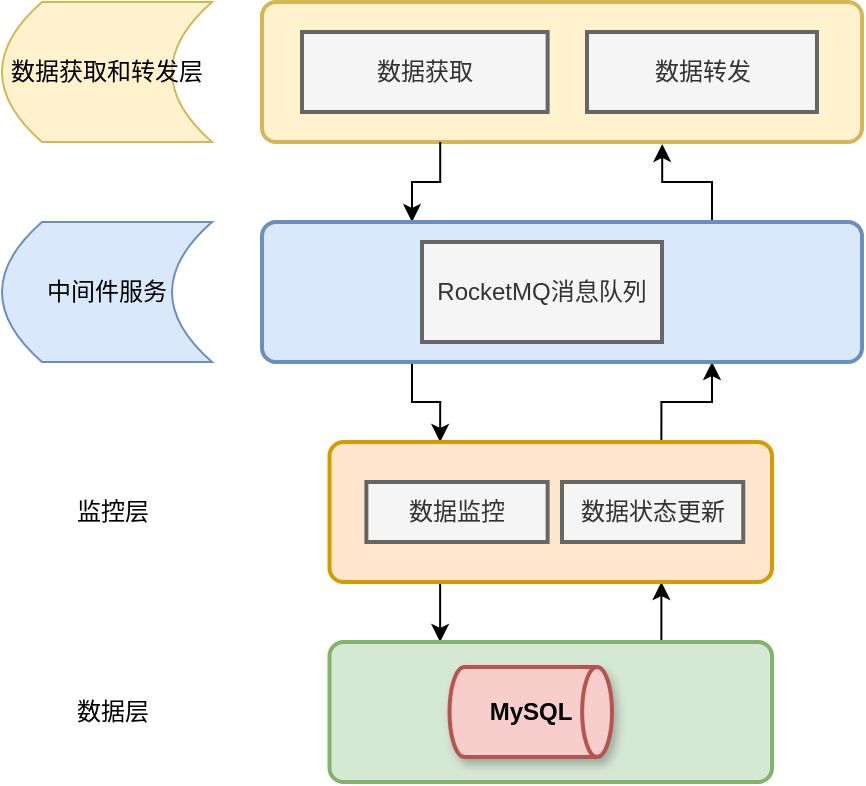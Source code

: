 <mxfile version="14.5.1" type="github">
  <diagram id="M3j8pxnVSpy2cYYRyJaD" name="第 1 页">
    <mxGraphModel dx="976" dy="588" grid="1" gridSize="10" guides="1" tooltips="1" connect="1" arrows="1" fold="1" page="1" pageScale="1" pageWidth="827" pageHeight="1169" math="0" shadow="0">
      <root>
        <mxCell id="0" />
        <mxCell id="1" parent="0" />
        <mxCell id="Kl6BwcF5UKSUdVYUfAfF-35" value="" style="rounded=1;whiteSpace=wrap;html=1;absoluteArcSize=1;arcSize=14;strokeWidth=2;shadow=0;fillColor=#fff2cc;strokeColor=#d6b656;" parent="1" vertex="1">
          <mxGeometry x="175" y="540" width="300" height="70" as="geometry" />
        </mxCell>
        <mxCell id="Kl6BwcF5UKSUdVYUfAfF-33" style="edgeStyle=orthogonalEdgeStyle;rounded=0;orthogonalLoop=1;jettySize=auto;html=1;exitX=0.25;exitY=0;exitDx=0;exitDy=0;entryX=0.25;entryY=1;entryDx=0;entryDy=0;startArrow=classic;startFill=1;endArrow=none;endFill=0;" parent="1" source="Kl6BwcF5UKSUdVYUfAfF-3" target="Kl6BwcF5UKSUdVYUfAfF-5" edge="1">
          <mxGeometry relative="1" as="geometry" />
        </mxCell>
        <mxCell id="Kl6BwcF5UKSUdVYUfAfF-34" style="edgeStyle=orthogonalEdgeStyle;rounded=0;orthogonalLoop=1;jettySize=auto;html=1;exitX=0.75;exitY=1;exitDx=0;exitDy=0;entryX=0.75;entryY=0;entryDx=0;entryDy=0;startArrow=classic;startFill=1;endArrow=none;endFill=0;" parent="1" source="Kl6BwcF5UKSUdVYUfAfF-5" target="Kl6BwcF5UKSUdVYUfAfF-3" edge="1">
          <mxGeometry relative="1" as="geometry" />
        </mxCell>
        <mxCell id="Kl6BwcF5UKSUdVYUfAfF-3" value="" style="rounded=1;whiteSpace=wrap;html=1;absoluteArcSize=1;arcSize=14;strokeWidth=2;shadow=0;fillColor=#d5e8d4;strokeColor=#82b366;" parent="1" vertex="1">
          <mxGeometry x="208.75" y="860" width="221.25" height="70" as="geometry" />
        </mxCell>
        <mxCell id="Kl6BwcF5UKSUdVYUfAfF-2" value="&lt;b&gt;MySQL&lt;/b&gt;" style="strokeWidth=2;html=1;shape=mxgraph.flowchart.direct_data;whiteSpace=wrap;shadow=1;fillColor=#f8cecc;strokeColor=#b85450;" parent="1" vertex="1">
          <mxGeometry x="268.75" y="872.5" width="81.25" height="45" as="geometry" />
        </mxCell>
        <mxCell id="Kl6BwcF5UKSUdVYUfAfF-4" value="&lt;font style=&quot;font-size: 12px&quot;&gt;数据层&lt;/font&gt;" style="text;html=1;align=center;verticalAlign=middle;resizable=0;points=[];autosize=1;" parent="1" vertex="1">
          <mxGeometry x="75" y="885" width="50" height="20" as="geometry" />
        </mxCell>
        <mxCell id="Kl6BwcF5UKSUdVYUfAfF-27" style="edgeStyle=orthogonalEdgeStyle;rounded=0;orthogonalLoop=1;jettySize=auto;html=1;exitX=0.25;exitY=0;exitDx=0;exitDy=0;entryX=0.141;entryY=0.986;entryDx=0;entryDy=0;entryPerimeter=0;strokeColor=none;endArrow=none;endFill=0;" parent="1" source="Kl6BwcF5UKSUdVYUfAfF-5" target="Kl6BwcF5UKSUdVYUfAfF-11" edge="1">
          <mxGeometry relative="1" as="geometry" />
        </mxCell>
        <mxCell id="Kl6BwcF5UKSUdVYUfAfF-29" style="edgeStyle=orthogonalEdgeStyle;rounded=0;orthogonalLoop=1;jettySize=auto;html=1;exitX=0.25;exitY=0;exitDx=0;exitDy=0;entryX=0.25;entryY=1;entryDx=0;entryDy=0;startArrow=classic;startFill=1;endArrow=none;endFill=0;" parent="1" source="Kl6BwcF5UKSUdVYUfAfF-5" target="Kl6BwcF5UKSUdVYUfAfF-11" edge="1">
          <mxGeometry relative="1" as="geometry" />
        </mxCell>
        <mxCell id="Kl6BwcF5UKSUdVYUfAfF-30" style="edgeStyle=orthogonalEdgeStyle;rounded=0;orthogonalLoop=1;jettySize=auto;html=1;exitX=0.75;exitY=0;exitDx=0;exitDy=0;entryX=0.75;entryY=1;entryDx=0;entryDy=0;startArrow=none;startFill=0;endArrow=classic;endFill=1;" parent="1" source="Kl6BwcF5UKSUdVYUfAfF-5" target="Kl6BwcF5UKSUdVYUfAfF-11" edge="1">
          <mxGeometry relative="1" as="geometry" />
        </mxCell>
        <mxCell id="Kl6BwcF5UKSUdVYUfAfF-5" value="" style="rounded=1;whiteSpace=wrap;html=1;absoluteArcSize=1;arcSize=14;strokeWidth=2;shadow=0;fillColor=#ffe6cc;strokeColor=#d79b00;" parent="1" vertex="1">
          <mxGeometry x="208.75" y="760" width="221.25" height="70" as="geometry" />
        </mxCell>
        <mxCell id="Kl6BwcF5UKSUdVYUfAfF-6" value="监控层" style="text;html=1;align=center;verticalAlign=middle;resizable=0;points=[];autosize=1;" parent="1" vertex="1">
          <mxGeometry x="75" y="785" width="50" height="20" as="geometry" />
        </mxCell>
        <mxCell id="Kl6BwcF5UKSUdVYUfAfF-9" value="数据监控" style="rounded=0;whiteSpace=wrap;html=1;absoluteArcSize=1;arcSize=14;strokeWidth=2;shadow=0;fillColor=#f5f5f5;strokeColor=#666666;fontColor=#333333;" parent="1" vertex="1">
          <mxGeometry x="227.19" y="780" width="90.62" height="30" as="geometry" />
        </mxCell>
        <mxCell id="Kl6BwcF5UKSUdVYUfAfF-45" style="edgeStyle=orthogonalEdgeStyle;rounded=0;orthogonalLoop=1;jettySize=auto;html=1;exitX=0.25;exitY=0;exitDx=0;exitDy=0;entryX=0.297;entryY=1;entryDx=0;entryDy=0;entryPerimeter=0;startArrow=classic;startFill=1;endArrow=none;endFill=0;" parent="1" source="Kl6BwcF5UKSUdVYUfAfF-11" target="Kl6BwcF5UKSUdVYUfAfF-35" edge="1">
          <mxGeometry relative="1" as="geometry" />
        </mxCell>
        <mxCell id="Kl6BwcF5UKSUdVYUfAfF-46" style="edgeStyle=orthogonalEdgeStyle;rounded=0;orthogonalLoop=1;jettySize=auto;html=1;exitX=0.75;exitY=0;exitDx=0;exitDy=0;entryX=0.667;entryY=1.014;entryDx=0;entryDy=0;entryPerimeter=0;startArrow=none;startFill=0;endArrow=classic;endFill=1;" parent="1" source="Kl6BwcF5UKSUdVYUfAfF-11" target="Kl6BwcF5UKSUdVYUfAfF-35" edge="1">
          <mxGeometry relative="1" as="geometry" />
        </mxCell>
        <mxCell id="Kl6BwcF5UKSUdVYUfAfF-11" value="" style="rounded=1;whiteSpace=wrap;html=1;absoluteArcSize=1;arcSize=14;strokeWidth=2;shadow=0;fillColor=#dae8fc;strokeColor=#6c8ebf;" parent="1" vertex="1">
          <mxGeometry x="175" y="650" width="300" height="70" as="geometry" />
        </mxCell>
        <mxCell id="Kl6BwcF5UKSUdVYUfAfF-12" value="数据获取" style="rounded=0;whiteSpace=wrap;html=1;absoluteArcSize=1;arcSize=14;strokeWidth=2;shadow=0;fillColor=#f5f5f5;strokeColor=#666666;fontColor=#333333;" parent="1" vertex="1">
          <mxGeometry x="195" y="555" width="122.81" height="40" as="geometry" />
        </mxCell>
        <mxCell id="Kl6BwcF5UKSUdVYUfAfF-13" value="数据转发" style="rounded=0;whiteSpace=wrap;html=1;absoluteArcSize=1;arcSize=14;strokeWidth=2;shadow=0;fillColor=#f5f5f5;strokeColor=#666666;fontColor=#333333;" parent="1" vertex="1">
          <mxGeometry x="337.5" y="555" width="115" height="40" as="geometry" />
        </mxCell>
        <mxCell id="Kl6BwcF5UKSUdVYUfAfF-21" value="数据状态更新" style="rounded=0;whiteSpace=wrap;html=1;absoluteArcSize=1;arcSize=14;strokeWidth=2;shadow=0;fillColor=#f5f5f5;strokeColor=#666666;fontColor=#333333;" parent="1" vertex="1">
          <mxGeometry x="325" y="780" width="90.62" height="30" as="geometry" />
        </mxCell>
        <mxCell id="Kl6BwcF5UKSUdVYUfAfF-23" value="RocketMQ消息队列" style="rounded=0;whiteSpace=wrap;html=1;absoluteArcSize=1;arcSize=14;strokeWidth=2;shadow=0;fillColor=#f5f5f5;strokeColor=#666666;fontColor=#333333;" parent="1" vertex="1">
          <mxGeometry x="255" y="660" width="120" height="50" as="geometry" />
        </mxCell>
        <mxCell id="aEFTFNg7kIHRCmJKgCSD-1" value="数据获取和转发层" style="shape=dataStorage;whiteSpace=wrap;html=1;fixedSize=1;fillColor=#fff2cc;strokeColor=#d6b656;" vertex="1" parent="1">
          <mxGeometry x="45" y="540" width="105" height="70" as="geometry" />
        </mxCell>
        <mxCell id="aEFTFNg7kIHRCmJKgCSD-2" value="&lt;span&gt;中间件服务&lt;/span&gt;" style="shape=dataStorage;whiteSpace=wrap;html=1;fixedSize=1;fillColor=#dae8fc;strokeColor=#6c8ebf;" vertex="1" parent="1">
          <mxGeometry x="45" y="650" width="105" height="70" as="geometry" />
        </mxCell>
      </root>
    </mxGraphModel>
  </diagram>
</mxfile>
